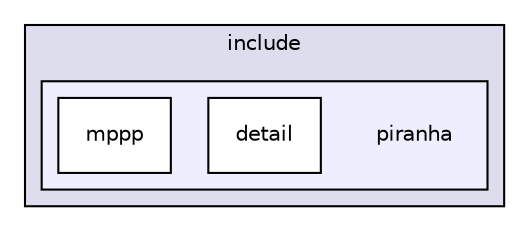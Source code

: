 digraph "piranha" {
  compound=true
  node [ fontsize="10", fontname="Helvetica"];
  edge [ labelfontsize="10", labelfontname="Helvetica"];
  subgraph clusterdir_d44c64559bbebec7f509842c48db8b23 {
    graph [ bgcolor="#ddddee", pencolor="black", label="include" fontname="Helvetica", fontsize="10", URL="dir_d44c64559bbebec7f509842c48db8b23.html"]
  subgraph clusterdir_d5e476330e2dfdc70f4e73bc2a8bdf79 {
    graph [ bgcolor="#eeeeff", pencolor="black", label="" URL="dir_d5e476330e2dfdc70f4e73bc2a8bdf79.html"];
    dir_d5e476330e2dfdc70f4e73bc2a8bdf79 [shape=plaintext label="piranha"];
    dir_fc5848cdb263d909dcee80894c054db6 [shape=box label="detail" color="black" fillcolor="white" style="filled" URL="dir_fc5848cdb263d909dcee80894c054db6.html"];
    dir_be67c5d4cbd432e38289f4346a887196 [shape=box label="mppp" color="black" fillcolor="white" style="filled" URL="dir_be67c5d4cbd432e38289f4346a887196.html"];
  }
  }
}
